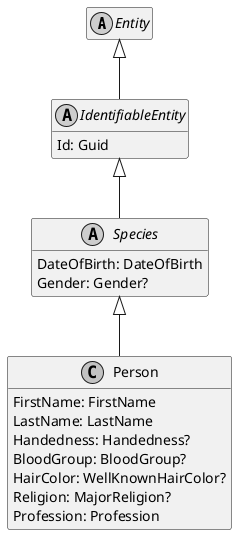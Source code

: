 ﻿@startuml
skinparam monochrome true
hide empty members

abstract class Entity {
}

Entity <|-- IdentifiableEntity

abstract class IdentifiableEntity {
    Id: Guid
}

IdentifiableEntity <|-- Species

abstract class Species {
    DateOfBirth: DateOfBirth
    Gender: Gender?
}

Species <|-- Person

class Person {
    FirstName: FirstName
    LastName: LastName
    Handedness: Handedness?
    BloodGroup: BloodGroup?
    HairColor: WellKnownHairColor?
    Religion: MajorReligion?
    Profession: Profession
}

@enduml
